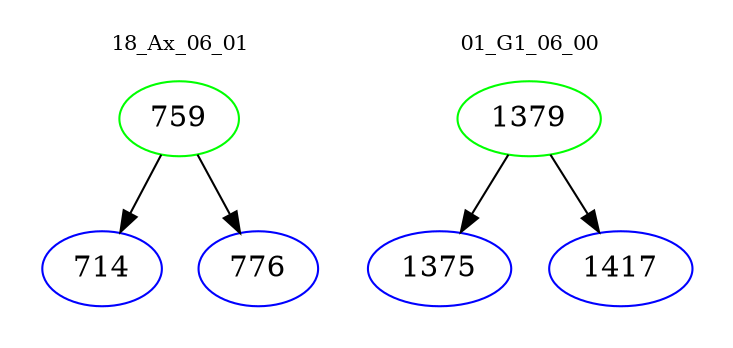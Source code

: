 digraph{
subgraph cluster_0 {
color = white
label = "18_Ax_06_01";
fontsize=10;
T0_759 [label="759", color="green"]
T0_759 -> T0_714 [color="black"]
T0_714 [label="714", color="blue"]
T0_759 -> T0_776 [color="black"]
T0_776 [label="776", color="blue"]
}
subgraph cluster_1 {
color = white
label = "01_G1_06_00";
fontsize=10;
T1_1379 [label="1379", color="green"]
T1_1379 -> T1_1375 [color="black"]
T1_1375 [label="1375", color="blue"]
T1_1379 -> T1_1417 [color="black"]
T1_1417 [label="1417", color="blue"]
}
}
